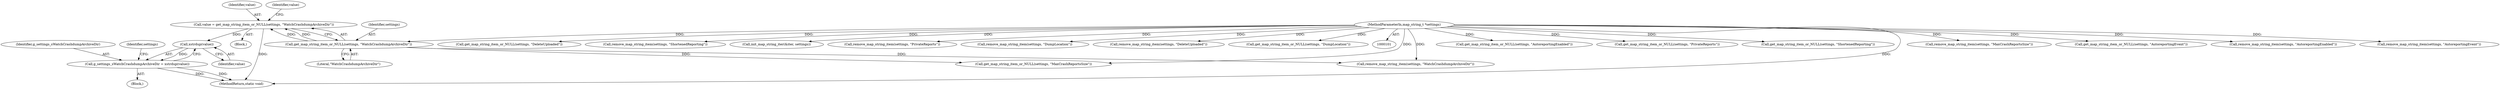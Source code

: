 digraph "0_abrt_8939398b82006ba1fec4ed491339fc075f43fc7c_2@API" {
"1000116" [label="(Call,xstrdup(value))"];
"1000106" [label="(Call,value = get_map_string_item_or_NULL(settings, \"WatchCrashdumpArchiveDir\"))"];
"1000108" [label="(Call,get_map_string_item_or_NULL(settings, \"WatchCrashdumpArchiveDir\"))"];
"1000102" [label="(MethodParameterIn,map_string_t *settings)"];
"1000114" [label="(Call,g_settings_sWatchCrashdumpArchiveDir = xstrdup(value))"];
"1000116" [label="(Call,xstrdup(value))"];
"1000204" [label="(Call,get_map_string_item_or_NULL(settings, \"AutoreportingEnabled\"))"];
"1000258" [label="(Call,get_map_string_item_or_NULL(settings, \"PrivateReports\"))"];
"1000239" [label="(Call,get_map_string_item_or_NULL(settings, \"ShortenedReporting\"))"];
"1000114" [label="(Call,g_settings_sWatchCrashdumpArchiveDir = xstrdup(value))"];
"1000118" [label="(Call,remove_map_string_item(settings, \"WatchCrashdumpArchiveDir\"))"];
"1000123" [label="(Call,get_map_string_item_or_NULL(settings, \"MaxCrashReportsSize\"))"];
"1000115" [label="(Identifier,g_settings_sWatchCrashdumpArchiveDir)"];
"1000164" [label="(Call,remove_map_string_item(settings, \"MaxCrashReportsSize\"))"];
"1000119" [label="(Identifier,settings)"];
"1000110" [label="(Literal,\"WatchCrashdumpArchiveDir\")"];
"1000219" [label="(Call,get_map_string_item_or_NULL(settings, \"AutoreportingEvent\"))"];
"1000214" [label="(Call,remove_map_string_item(settings, \"AutoreportingEnabled\"))"];
"1000108" [label="(Call,get_map_string_item_or_NULL(settings, \"WatchCrashdumpArchiveDir\"))"];
"1000229" [label="(Call,remove_map_string_item(settings, \"AutoreportingEvent\"))"];
"1000117" [label="(Identifier,value)"];
"1000189" [label="(Call,get_map_string_item_or_NULL(settings, \"DeleteUploaded\"))"];
"1000249" [label="(Call,remove_map_string_item(settings, \"ShortenedReporting\"))"];
"1000107" [label="(Identifier,value)"];
"1000106" [label="(Call,value = get_map_string_item_or_NULL(settings, \"WatchCrashdumpArchiveDir\"))"];
"1000112" [label="(Identifier,value)"];
"1000290" [label="(MethodReturn,static void)"];
"1000273" [label="(Call,init_map_string_iter(&iter, settings))"];
"1000102" [label="(MethodParameterIn,map_string_t *settings)"];
"1000113" [label="(Block,)"];
"1000109" [label="(Identifier,settings)"];
"1000268" [label="(Call,remove_map_string_item(settings, \"PrivateReports\"))"];
"1000179" [label="(Call,remove_map_string_item(settings, \"DumpLocation\"))"];
"1000104" [label="(Block,)"];
"1000199" [label="(Call,remove_map_string_item(settings, \"DeleteUploaded\"))"];
"1000169" [label="(Call,get_map_string_item_or_NULL(settings, \"DumpLocation\"))"];
"1000116" -> "1000114"  [label="AST: "];
"1000116" -> "1000117"  [label="CFG: "];
"1000117" -> "1000116"  [label="AST: "];
"1000114" -> "1000116"  [label="CFG: "];
"1000116" -> "1000114"  [label="DDG: "];
"1000106" -> "1000116"  [label="DDG: "];
"1000106" -> "1000104"  [label="AST: "];
"1000106" -> "1000108"  [label="CFG: "];
"1000107" -> "1000106"  [label="AST: "];
"1000108" -> "1000106"  [label="AST: "];
"1000112" -> "1000106"  [label="CFG: "];
"1000106" -> "1000290"  [label="DDG: "];
"1000108" -> "1000106"  [label="DDG: "];
"1000108" -> "1000106"  [label="DDG: "];
"1000108" -> "1000110"  [label="CFG: "];
"1000109" -> "1000108"  [label="AST: "];
"1000110" -> "1000108"  [label="AST: "];
"1000102" -> "1000108"  [label="DDG: "];
"1000108" -> "1000118"  [label="DDG: "];
"1000108" -> "1000123"  [label="DDG: "];
"1000102" -> "1000101"  [label="AST: "];
"1000102" -> "1000290"  [label="DDG: "];
"1000102" -> "1000118"  [label="DDG: "];
"1000102" -> "1000123"  [label="DDG: "];
"1000102" -> "1000164"  [label="DDG: "];
"1000102" -> "1000169"  [label="DDG: "];
"1000102" -> "1000179"  [label="DDG: "];
"1000102" -> "1000189"  [label="DDG: "];
"1000102" -> "1000199"  [label="DDG: "];
"1000102" -> "1000204"  [label="DDG: "];
"1000102" -> "1000214"  [label="DDG: "];
"1000102" -> "1000219"  [label="DDG: "];
"1000102" -> "1000229"  [label="DDG: "];
"1000102" -> "1000239"  [label="DDG: "];
"1000102" -> "1000249"  [label="DDG: "];
"1000102" -> "1000258"  [label="DDG: "];
"1000102" -> "1000268"  [label="DDG: "];
"1000102" -> "1000273"  [label="DDG: "];
"1000114" -> "1000113"  [label="AST: "];
"1000115" -> "1000114"  [label="AST: "];
"1000119" -> "1000114"  [label="CFG: "];
"1000114" -> "1000290"  [label="DDG: "];
"1000114" -> "1000290"  [label="DDG: "];
}
